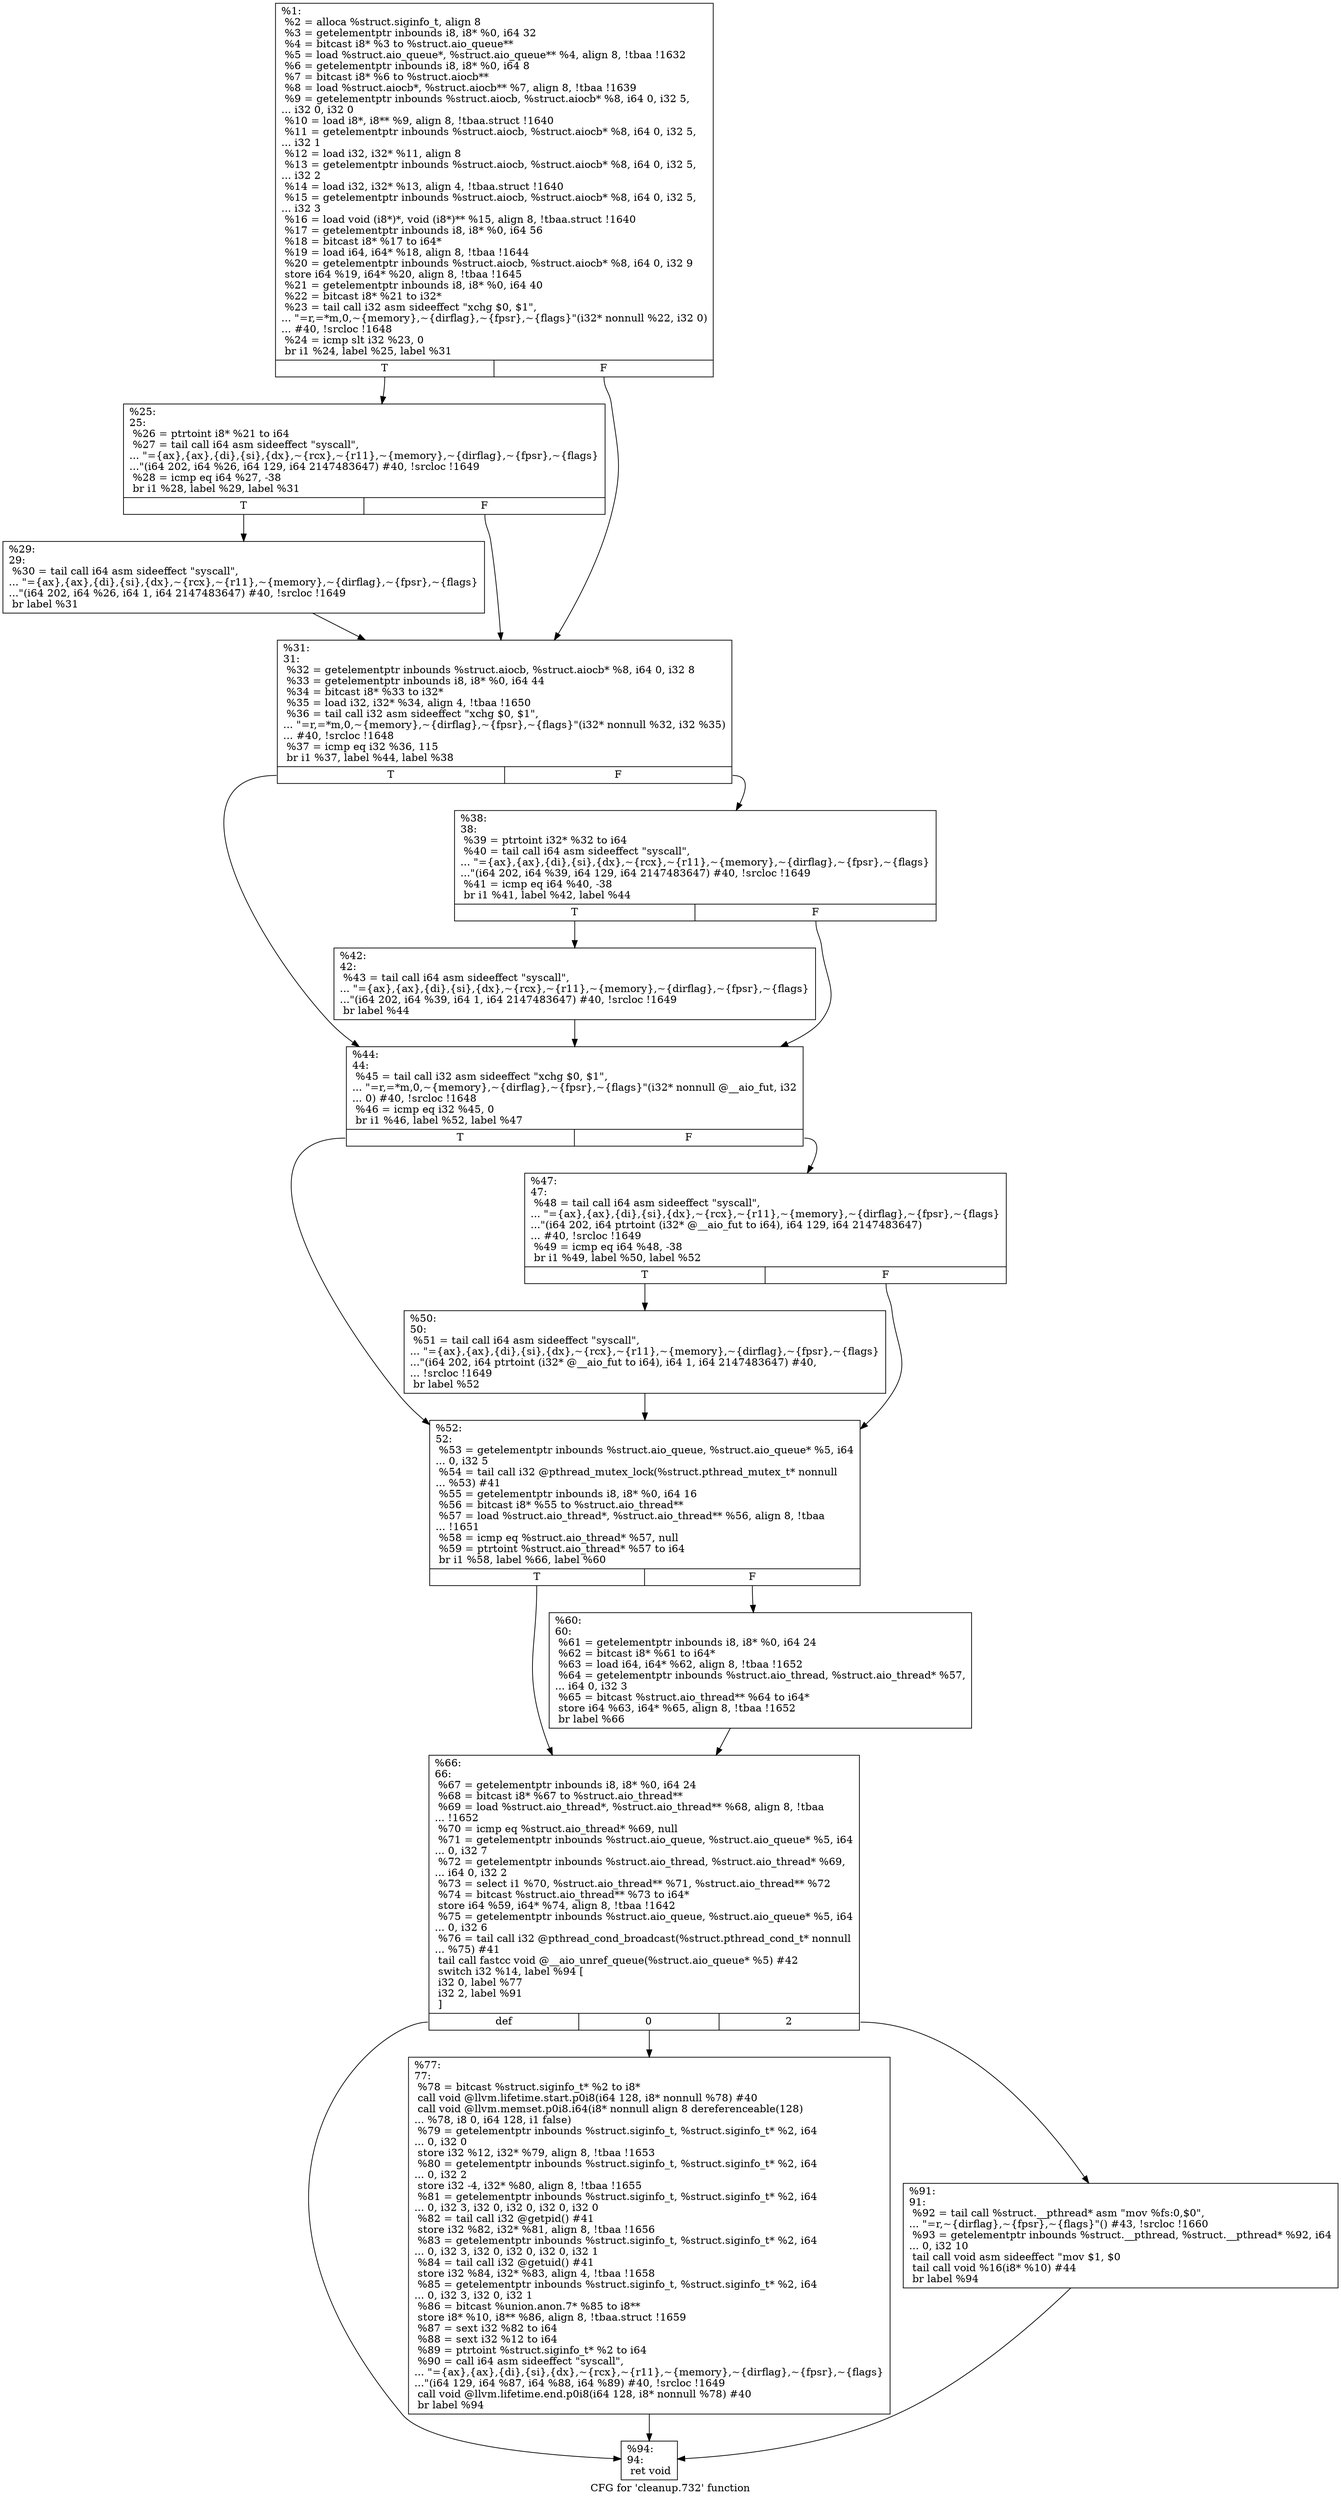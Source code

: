digraph "CFG for 'cleanup.732' function" {
	label="CFG for 'cleanup.732' function";

	Node0x1aad450 [shape=record,label="{%1:\l  %2 = alloca %struct.siginfo_t, align 8\l  %3 = getelementptr inbounds i8, i8* %0, i64 32\l  %4 = bitcast i8* %3 to %struct.aio_queue**\l  %5 = load %struct.aio_queue*, %struct.aio_queue** %4, align 8, !tbaa !1632\l  %6 = getelementptr inbounds i8, i8* %0, i64 8\l  %7 = bitcast i8* %6 to %struct.aiocb**\l  %8 = load %struct.aiocb*, %struct.aiocb** %7, align 8, !tbaa !1639\l  %9 = getelementptr inbounds %struct.aiocb, %struct.aiocb* %8, i64 0, i32 5,\l... i32 0, i32 0\l  %10 = load i8*, i8** %9, align 8, !tbaa.struct !1640\l  %11 = getelementptr inbounds %struct.aiocb, %struct.aiocb* %8, i64 0, i32 5,\l... i32 1\l  %12 = load i32, i32* %11, align 8\l  %13 = getelementptr inbounds %struct.aiocb, %struct.aiocb* %8, i64 0, i32 5,\l... i32 2\l  %14 = load i32, i32* %13, align 4, !tbaa.struct !1640\l  %15 = getelementptr inbounds %struct.aiocb, %struct.aiocb* %8, i64 0, i32 5,\l... i32 3\l  %16 = load void (i8*)*, void (i8*)** %15, align 8, !tbaa.struct !1640\l  %17 = getelementptr inbounds i8, i8* %0, i64 56\l  %18 = bitcast i8* %17 to i64*\l  %19 = load i64, i64* %18, align 8, !tbaa !1644\l  %20 = getelementptr inbounds %struct.aiocb, %struct.aiocb* %8, i64 0, i32 9\l  store i64 %19, i64* %20, align 8, !tbaa !1645\l  %21 = getelementptr inbounds i8, i8* %0, i64 40\l  %22 = bitcast i8* %21 to i32*\l  %23 = tail call i32 asm sideeffect \"xchg $0, $1\",\l... \"=r,=*m,0,~\{memory\},~\{dirflag\},~\{fpsr\},~\{flags\}\"(i32* nonnull %22, i32 0)\l... #40, !srcloc !1648\l  %24 = icmp slt i32 %23, 0\l  br i1 %24, label %25, label %31\l|{<s0>T|<s1>F}}"];
	Node0x1aad450:s0 -> Node0x1aaec60;
	Node0x1aad450:s1 -> Node0x1aaf0b0;
	Node0x1aaec60 [shape=record,label="{%25:\l25:                                               \l  %26 = ptrtoint i8* %21 to i64\l  %27 = tail call i64 asm sideeffect \"syscall\",\l... \"=\{ax\},\{ax\},\{di\},\{si\},\{dx\},~\{rcx\},~\{r11\},~\{memory\},~\{dirflag\},~\{fpsr\},~\{flags\}\l...\"(i64 202, i64 %26, i64 129, i64 2147483647) #40, !srcloc !1649\l  %28 = icmp eq i64 %27, -38\l  br i1 %28, label %29, label %31\l|{<s0>T|<s1>F}}"];
	Node0x1aaec60:s0 -> Node0x1aaf060;
	Node0x1aaec60:s1 -> Node0x1aaf0b0;
	Node0x1aaf060 [shape=record,label="{%29:\l29:                                               \l  %30 = tail call i64 asm sideeffect \"syscall\",\l... \"=\{ax\},\{ax\},\{di\},\{si\},\{dx\},~\{rcx\},~\{r11\},~\{memory\},~\{dirflag\},~\{fpsr\},~\{flags\}\l...\"(i64 202, i64 %26, i64 1, i64 2147483647) #40, !srcloc !1649\l  br label %31\l}"];
	Node0x1aaf060 -> Node0x1aaf0b0;
	Node0x1aaf0b0 [shape=record,label="{%31:\l31:                                               \l  %32 = getelementptr inbounds %struct.aiocb, %struct.aiocb* %8, i64 0, i32 8\l  %33 = getelementptr inbounds i8, i8* %0, i64 44\l  %34 = bitcast i8* %33 to i32*\l  %35 = load i32, i32* %34, align 4, !tbaa !1650\l  %36 = tail call i32 asm sideeffect \"xchg $0, $1\",\l... \"=r,=*m,0,~\{memory\},~\{dirflag\},~\{fpsr\},~\{flags\}\"(i32* nonnull %32, i32 %35)\l... #40, !srcloc !1648\l  %37 = icmp eq i32 %36, 115\l  br i1 %37, label %44, label %38\l|{<s0>T|<s1>F}}"];
	Node0x1aaf0b0:s0 -> Node0x1aaf1a0;
	Node0x1aaf0b0:s1 -> Node0x1aaf100;
	Node0x1aaf100 [shape=record,label="{%38:\l38:                                               \l  %39 = ptrtoint i32* %32 to i64\l  %40 = tail call i64 asm sideeffect \"syscall\",\l... \"=\{ax\},\{ax\},\{di\},\{si\},\{dx\},~\{rcx\},~\{r11\},~\{memory\},~\{dirflag\},~\{fpsr\},~\{flags\}\l...\"(i64 202, i64 %39, i64 129, i64 2147483647) #40, !srcloc !1649\l  %41 = icmp eq i64 %40, -38\l  br i1 %41, label %42, label %44\l|{<s0>T|<s1>F}}"];
	Node0x1aaf100:s0 -> Node0x1aaf150;
	Node0x1aaf100:s1 -> Node0x1aaf1a0;
	Node0x1aaf150 [shape=record,label="{%42:\l42:                                               \l  %43 = tail call i64 asm sideeffect \"syscall\",\l... \"=\{ax\},\{ax\},\{di\},\{si\},\{dx\},~\{rcx\},~\{r11\},~\{memory\},~\{dirflag\},~\{fpsr\},~\{flags\}\l...\"(i64 202, i64 %39, i64 1, i64 2147483647) #40, !srcloc !1649\l  br label %44\l}"];
	Node0x1aaf150 -> Node0x1aaf1a0;
	Node0x1aaf1a0 [shape=record,label="{%44:\l44:                                               \l  %45 = tail call i32 asm sideeffect \"xchg $0, $1\",\l... \"=r,=*m,0,~\{memory\},~\{dirflag\},~\{fpsr\},~\{flags\}\"(i32* nonnull @__aio_fut, i32\l... 0) #40, !srcloc !1648\l  %46 = icmp eq i32 %45, 0\l  br i1 %46, label %52, label %47\l|{<s0>T|<s1>F}}"];
	Node0x1aaf1a0:s0 -> Node0x1aaf290;
	Node0x1aaf1a0:s1 -> Node0x1aaf1f0;
	Node0x1aaf1f0 [shape=record,label="{%47:\l47:                                               \l  %48 = tail call i64 asm sideeffect \"syscall\",\l... \"=\{ax\},\{ax\},\{di\},\{si\},\{dx\},~\{rcx\},~\{r11\},~\{memory\},~\{dirflag\},~\{fpsr\},~\{flags\}\l...\"(i64 202, i64 ptrtoint (i32* @__aio_fut to i64), i64 129, i64 2147483647)\l... #40, !srcloc !1649\l  %49 = icmp eq i64 %48, -38\l  br i1 %49, label %50, label %52\l|{<s0>T|<s1>F}}"];
	Node0x1aaf1f0:s0 -> Node0x1aaf240;
	Node0x1aaf1f0:s1 -> Node0x1aaf290;
	Node0x1aaf240 [shape=record,label="{%50:\l50:                                               \l  %51 = tail call i64 asm sideeffect \"syscall\",\l... \"=\{ax\},\{ax\},\{di\},\{si\},\{dx\},~\{rcx\},~\{r11\},~\{memory\},~\{dirflag\},~\{fpsr\},~\{flags\}\l...\"(i64 202, i64 ptrtoint (i32* @__aio_fut to i64), i64 1, i64 2147483647) #40,\l... !srcloc !1649\l  br label %52\l}"];
	Node0x1aaf240 -> Node0x1aaf290;
	Node0x1aaf290 [shape=record,label="{%52:\l52:                                               \l  %53 = getelementptr inbounds %struct.aio_queue, %struct.aio_queue* %5, i64\l... 0, i32 5\l  %54 = tail call i32 @pthread_mutex_lock(%struct.pthread_mutex_t* nonnull\l... %53) #41\l  %55 = getelementptr inbounds i8, i8* %0, i64 16\l  %56 = bitcast i8* %55 to %struct.aio_thread**\l  %57 = load %struct.aio_thread*, %struct.aio_thread** %56, align 8, !tbaa\l... !1651\l  %58 = icmp eq %struct.aio_thread* %57, null\l  %59 = ptrtoint %struct.aio_thread* %57 to i64\l  br i1 %58, label %66, label %60\l|{<s0>T|<s1>F}}"];
	Node0x1aaf290:s0 -> Node0x1aaf330;
	Node0x1aaf290:s1 -> Node0x1aaf2e0;
	Node0x1aaf2e0 [shape=record,label="{%60:\l60:                                               \l  %61 = getelementptr inbounds i8, i8* %0, i64 24\l  %62 = bitcast i8* %61 to i64*\l  %63 = load i64, i64* %62, align 8, !tbaa !1652\l  %64 = getelementptr inbounds %struct.aio_thread, %struct.aio_thread* %57,\l... i64 0, i32 3\l  %65 = bitcast %struct.aio_thread** %64 to i64*\l  store i64 %63, i64* %65, align 8, !tbaa !1652\l  br label %66\l}"];
	Node0x1aaf2e0 -> Node0x1aaf330;
	Node0x1aaf330 [shape=record,label="{%66:\l66:                                               \l  %67 = getelementptr inbounds i8, i8* %0, i64 24\l  %68 = bitcast i8* %67 to %struct.aio_thread**\l  %69 = load %struct.aio_thread*, %struct.aio_thread** %68, align 8, !tbaa\l... !1652\l  %70 = icmp eq %struct.aio_thread* %69, null\l  %71 = getelementptr inbounds %struct.aio_queue, %struct.aio_queue* %5, i64\l... 0, i32 7\l  %72 = getelementptr inbounds %struct.aio_thread, %struct.aio_thread* %69,\l... i64 0, i32 2\l  %73 = select i1 %70, %struct.aio_thread** %71, %struct.aio_thread** %72\l  %74 = bitcast %struct.aio_thread** %73 to i64*\l  store i64 %59, i64* %74, align 8, !tbaa !1642\l  %75 = getelementptr inbounds %struct.aio_queue, %struct.aio_queue* %5, i64\l... 0, i32 6\l  %76 = tail call i32 @pthread_cond_broadcast(%struct.pthread_cond_t* nonnull\l... %75) #41\l  tail call fastcc void @__aio_unref_queue(%struct.aio_queue* %5) #42\l  switch i32 %14, label %94 [\l    i32 0, label %77\l    i32 2, label %91\l  ]\l|{<s0>def|<s1>0|<s2>2}}"];
	Node0x1aaf330:s0 -> Node0x1aaf420;
	Node0x1aaf330:s1 -> Node0x1aaf380;
	Node0x1aaf330:s2 -> Node0x1aaf3d0;
	Node0x1aaf380 [shape=record,label="{%77:\l77:                                               \l  %78 = bitcast %struct.siginfo_t* %2 to i8*\l  call void @llvm.lifetime.start.p0i8(i64 128, i8* nonnull %78) #40\l  call void @llvm.memset.p0i8.i64(i8* nonnull align 8 dereferenceable(128)\l... %78, i8 0, i64 128, i1 false)\l  %79 = getelementptr inbounds %struct.siginfo_t, %struct.siginfo_t* %2, i64\l... 0, i32 0\l  store i32 %12, i32* %79, align 8, !tbaa !1653\l  %80 = getelementptr inbounds %struct.siginfo_t, %struct.siginfo_t* %2, i64\l... 0, i32 2\l  store i32 -4, i32* %80, align 8, !tbaa !1655\l  %81 = getelementptr inbounds %struct.siginfo_t, %struct.siginfo_t* %2, i64\l... 0, i32 3, i32 0, i32 0, i32 0, i32 0\l  %82 = tail call i32 @getpid() #41\l  store i32 %82, i32* %81, align 8, !tbaa !1656\l  %83 = getelementptr inbounds %struct.siginfo_t, %struct.siginfo_t* %2, i64\l... 0, i32 3, i32 0, i32 0, i32 0, i32 1\l  %84 = tail call i32 @getuid() #41\l  store i32 %84, i32* %83, align 4, !tbaa !1658\l  %85 = getelementptr inbounds %struct.siginfo_t, %struct.siginfo_t* %2, i64\l... 0, i32 3, i32 0, i32 1\l  %86 = bitcast %union.anon.7* %85 to i8**\l  store i8* %10, i8** %86, align 8, !tbaa.struct !1659\l  %87 = sext i32 %82 to i64\l  %88 = sext i32 %12 to i64\l  %89 = ptrtoint %struct.siginfo_t* %2 to i64\l  %90 = call i64 asm sideeffect \"syscall\",\l... \"=\{ax\},\{ax\},\{di\},\{si\},\{dx\},~\{rcx\},~\{r11\},~\{memory\},~\{dirflag\},~\{fpsr\},~\{flags\}\l...\"(i64 129, i64 %87, i64 %88, i64 %89) #40, !srcloc !1649\l  call void @llvm.lifetime.end.p0i8(i64 128, i8* nonnull %78) #40\l  br label %94\l}"];
	Node0x1aaf380 -> Node0x1aaf420;
	Node0x1aaf3d0 [shape=record,label="{%91:\l91:                                               \l  %92 = tail call %struct.__pthread* asm \"mov %fs:0,$0\",\l... \"=r,~\{dirflag\},~\{fpsr\},~\{flags\}\"() #43, !srcloc !1660\l  %93 = getelementptr inbounds %struct.__pthread, %struct.__pthread* %92, i64\l... 0, i32 10\l  tail call void asm sideeffect \"mov $1, $0 \l  tail call void %16(i8* %10) #44\l  br label %94\l}"];
	Node0x1aaf3d0 -> Node0x1aaf420;
	Node0x1aaf420 [shape=record,label="{%94:\l94:                                               \l  ret void\l}"];
}
